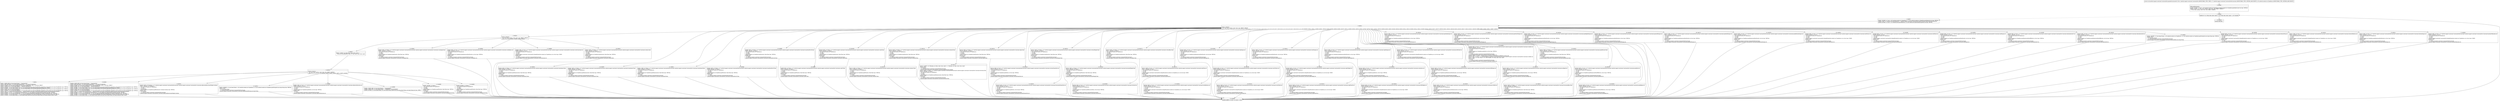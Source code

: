 digraph "CFG forandroid.support.constraint.ConstraintSet.populateConstraint(Landroid\/support\/constraint\/ConstraintSet$Constraint;Landroid\/content\/res\/TypedArray;)V" {
Node_0 [shape=record,label="{0\:\ 0x0000|MTH_ENTER_BLOCK\l|0x0000: INVOKE  (r0 I:int) = (r8 I:android.content.res.TypedArray) android.content.res.TypedArray.getIndexCount():int type: VIRTUAL \l0x0004: CONST  (r1 I:?[int, float, boolean, short, byte, char, OBJECT, ARRAY]) = \l  (0 ?[int, float, boolean, short, byte, char, OBJECT, ARRAY])\l \l}"];
Node_1 [shape=record,label="{1\:\ 0x0005|0x0005: IF  (r1 I:?[int, byte, short, char]) \>= (r0 I:?[int, byte, short, char])  \-\> B:73:0x02df \l}"];
Node_2 [shape=record,label="{2\:\ 0x0007|0x0007: INVOKE  (r2 I:int) = (r8 I:android.content.res.TypedArray), (r1 I:int) android.content.res.TypedArray.getIndex(int):int type: VIRTUAL \l0x000b: SGET  (r3 I:android.util.SparseIntArray) =  android.support.constraint.ConstraintSet.mapToConstant android.util.SparseIntArray \l0x000d: INVOKE  (r3 I:int) = (r3 I:android.util.SparseIntArray), (r2 I:int) android.util.SparseIntArray.get(int):int type: VIRTUAL \l}"];
Node_3 [shape=record,label="{3\:\ 0x0011|0x0011: SWITCH  \l  (r3 I:?[int, float, boolean, short, byte, char, OBJECT, ARRAY])\l k:[1, 2, 3, 4, 5, 6, 7, 8, 9, 10, 11, 12, 13, 14, 15, 16, 17, 18, 19, 20, 21, 22, 23, 24, 25, 26, 27, 28, 29, 30, 31, 32, 33, 34, 35, 36, 37, 38, 39, 40, 41, 42, 43, 44, 45, 46, 47, 48, 49, 50, 51, 52, 53] t:[0x02d3, 0x02ca, 0x02c1, 0x02b8, 0x02b1, 0x02a8, 0x029f, 0x0296, 0x028d, 0x0284, 0x027b, 0x0272, 0x0268, 0x025e, 0x0254, 0x024a, 0x0240, 0x0236, 0x022c, 0x0222, 0x0218, 0x0206, 0x01fc, 0x01f2, 0x01e8, 0x01de, 0x01d4, 0x01ca, 0x01c0, 0x01b6, 0x01ac, 0x01a2, 0x0198, 0x018e, 0x0184, 0x017a, 0x0170, 0x0166, 0x015c, 0x0152, 0x0148, 0x013e, 0x0134, 0x0127, 0x011d, 0x0113, 0x0109, 0x00ff, 0x00f5, 0x00eb, 0x00e1, 0x00d7, 0x00cd] \l}"];
Node_4 [shape=record,label="{4\:\ 0x0014|0x0014: SWITCH  \l  (r3 I:?[int, float, boolean, short, byte, char, OBJECT, ARRAY])\l k:[60, 61, 62, 63] t:[0x00c3, 0x00b9, 0x00af, 0x00a5] \l}"];
Node_5 [shape=record,label="{5\:\ 0x0017|0x0017: CONST  (r4 I:?[int, float, short, byte, char]) = \l  (1065353216(0x3f800000, float:1.0) ?[int, float, short, byte, char])\l \l}"];
Node_6 [shape=record,label="{6\:\ 0x0019|0x0019: SWITCH  \l  (r3 I:?[int, float, boolean, short, byte, char, OBJECT, ARRAY])\l k:[69, 70, 71, 72, 73, 74, 75] t:[0x009d, 0x0095, 0x008c, 0x0082, 0x007a, 0x0070, 0x0046] \l}"];
Node_7 [shape=record,label="{7\:\ 0x001c|0x001c: CONST_STR  (r3 I:java.lang.String) =  \"ConstraintSet\" \l0x001e: NEW_INSTANCE  (r4 I:java.lang.StringBuilder) =  java.lang.StringBuilder \l0x0020: INVOKE  (r4 I:java.lang.StringBuilder) java.lang.StringBuilder.\<init\>():void type: DIRECT \l0x0023: CONST_STR  (r5 I:java.lang.String) =  \"Unknown attribute 0x\" \l0x0025: INVOKE  (r4 I:java.lang.StringBuilder), (r5 I:java.lang.String) java.lang.StringBuilder.append(java.lang.String):java.lang.StringBuilder type: VIRTUAL \l0x0028: INVOKE  (r5 I:java.lang.String) = (r2 I:int) java.lang.Integer.toHexString(int):java.lang.String type: STATIC \l0x002c: INVOKE  (r4 I:java.lang.StringBuilder), (r5 I:java.lang.String) java.lang.StringBuilder.append(java.lang.String):java.lang.StringBuilder type: VIRTUAL \l0x002f: CONST_STR  (r5 I:java.lang.String) =  \"   \" \l0x0031: INVOKE  (r4 I:java.lang.StringBuilder), (r5 I:java.lang.String) java.lang.StringBuilder.append(java.lang.String):java.lang.StringBuilder type: VIRTUAL \l0x0034: SGET  (r5 I:android.util.SparseIntArray) =  android.support.constraint.ConstraintSet.mapToConstant android.util.SparseIntArray \l0x0036: INVOKE  (r2 I:int) = (r5 I:android.util.SparseIntArray), (r2 I:int) android.util.SparseIntArray.get(int):int type: VIRTUAL \l0x003a: INVOKE  (r4 I:java.lang.StringBuilder), (r2 I:int) java.lang.StringBuilder.append(int):java.lang.StringBuilder type: VIRTUAL \l0x003d: INVOKE  (r2 I:java.lang.String) = (r4 I:java.lang.StringBuilder) java.lang.StringBuilder.toString():java.lang.String type: VIRTUAL \l0x0041: INVOKE  (r3 I:java.lang.String), (r2 I:java.lang.String) android.util.Log.w(java.lang.String, java.lang.String):int type: STATIC \l}"];
Node_8 [shape=record,label="{8\:\ 0x0046|0x0046: CONST_STR  (r3 I:java.lang.String) =  \"ConstraintSet\" \l0x0048: NEW_INSTANCE  (r4 I:java.lang.StringBuilder) =  java.lang.StringBuilder \l0x004a: INVOKE  (r4 I:java.lang.StringBuilder) java.lang.StringBuilder.\<init\>():void type: DIRECT \l0x004d: CONST_STR  (r5 I:java.lang.String) =  \"unused attribute 0x\" \l0x004f: INVOKE  (r4 I:java.lang.StringBuilder), (r5 I:java.lang.String) java.lang.StringBuilder.append(java.lang.String):java.lang.StringBuilder type: VIRTUAL \l0x0052: INVOKE  (r5 I:java.lang.String) = (r2 I:int) java.lang.Integer.toHexString(int):java.lang.String type: STATIC \l0x0056: INVOKE  (r4 I:java.lang.StringBuilder), (r5 I:java.lang.String) java.lang.StringBuilder.append(java.lang.String):java.lang.StringBuilder type: VIRTUAL \l0x0059: CONST_STR  (r5 I:java.lang.String) =  \"   \" \l0x005b: INVOKE  (r4 I:java.lang.StringBuilder), (r5 I:java.lang.String) java.lang.StringBuilder.append(java.lang.String):java.lang.StringBuilder type: VIRTUAL \l0x005e: SGET  (r5 I:android.util.SparseIntArray) =  android.support.constraint.ConstraintSet.mapToConstant android.util.SparseIntArray \l0x0060: INVOKE  (r2 I:int) = (r5 I:android.util.SparseIntArray), (r2 I:int) android.util.SparseIntArray.get(int):int type: VIRTUAL \l0x0064: INVOKE  (r4 I:java.lang.StringBuilder), (r2 I:int) java.lang.StringBuilder.append(int):java.lang.StringBuilder type: VIRTUAL \l0x0067: INVOKE  (r2 I:java.lang.String) = (r4 I:java.lang.StringBuilder) java.lang.StringBuilder.toString():java.lang.String type: VIRTUAL \l0x006b: INVOKE  (r3 I:java.lang.String), (r2 I:java.lang.String) android.util.Log.w(java.lang.String, java.lang.String):int type: STATIC \l}"];
Node_9 [shape=record,label="{9\:\ 0x0070|0x0070: IGET  (r3 I:boolean) = (r7 I:android.support.constraint.ConstraintSet$Constraint) android.support.constraint.ConstraintSet.Constraint.mBarrierAllowsGoneWidgets boolean \l0x0072: INVOKE  (r2 I:boolean) = \l  (r8 I:android.content.res.TypedArray)\l  (r2 I:int)\l  (r3 I:boolean)\l android.content.res.TypedArray.getBoolean(int, boolean):boolean type: VIRTUAL \l0x0076: IPUT  \l  (r2 I:boolean)\l  (r7 I:android.support.constraint.ConstraintSet$Constraint)\l android.support.constraint.ConstraintSet.Constraint.mBarrierAllowsGoneWidgets boolean \l}"];
Node_10 [shape=record,label="{10\:\ 0x007a|0x007a: INVOKE  (r2 I:java.lang.String) = (r8 I:android.content.res.TypedArray), (r2 I:int) android.content.res.TypedArray.getString(int):java.lang.String type: VIRTUAL \l0x007e: IPUT  \l  (r2 I:java.lang.String)\l  (r7 I:android.support.constraint.ConstraintSet$Constraint)\l android.support.constraint.ConstraintSet.Constraint.mReferenceIdString java.lang.String \l}"];
Node_11 [shape=record,label="{11\:\ 0x0082|0x0082: IGET  (r3 I:int) = (r7 I:android.support.constraint.ConstraintSet$Constraint) android.support.constraint.ConstraintSet.Constraint.mBarrierDirection int \l0x0084: INVOKE  (r2 I:int) = \l  (r8 I:android.content.res.TypedArray)\l  (r2 I:int)\l  (r3 I:int)\l android.content.res.TypedArray.getInt(int, int):int type: VIRTUAL \l0x0088: IPUT  \l  (r2 I:int)\l  (r7 I:android.support.constraint.ConstraintSet$Constraint)\l android.support.constraint.ConstraintSet.Constraint.mBarrierDirection int \l}"];
Node_12 [shape=record,label="{12\:\ 0x008c|0x008c: CONST_STR  (r2 I:java.lang.String) =  \"ConstraintSet\" \l0x008e: CONST_STR  (r3 I:java.lang.String) =  \"CURRENTLY UNSUPPORTED\" \l0x0090: INVOKE  (r2 I:java.lang.String), (r3 I:java.lang.String) android.util.Log.e(java.lang.String, java.lang.String):int type: STATIC \l}"];
Node_13 [shape=record,label="{13\:\ 0x0095|0x0095: INVOKE  (r2 I:float) = \l  (r8 I:android.content.res.TypedArray)\l  (r2 I:int)\l  (r4 I:float)\l android.content.res.TypedArray.getFloat(int, float):float type: VIRTUAL \l0x0099: IPUT  \l  (r2 I:float)\l  (r7 I:android.support.constraint.ConstraintSet$Constraint)\l android.support.constraint.ConstraintSet.Constraint.heightPercent float \l}"];
Node_14 [shape=record,label="{14\:\ 0x009d|0x009d: INVOKE  (r2 I:float) = \l  (r8 I:android.content.res.TypedArray)\l  (r2 I:int)\l  (r4 I:float)\l android.content.res.TypedArray.getFloat(int, float):float type: VIRTUAL \l0x00a1: IPUT  \l  (r2 I:float)\l  (r7 I:android.support.constraint.ConstraintSet$Constraint)\l android.support.constraint.ConstraintSet.Constraint.widthPercent float \l}"];
Node_15 [shape=record,label="{15\:\ 0x00a5|0x00a5: IGET  (r3 I:float) = (r7 I:android.support.constraint.ConstraintSet$Constraint) android.support.constraint.ConstraintSet.Constraint.circleAngle float \l0x00a7: INVOKE  (r2 I:float) = \l  (r8 I:android.content.res.TypedArray)\l  (r2 I:int)\l  (r3 I:float)\l android.content.res.TypedArray.getFloat(int, float):float type: VIRTUAL \l0x00ab: IPUT  \l  (r2 I:float)\l  (r7 I:android.support.constraint.ConstraintSet$Constraint)\l android.support.constraint.ConstraintSet.Constraint.circleAngle float \l}"];
Node_16 [shape=record,label="{16\:\ 0x00af|0x00af: IGET  (r3 I:int) = (r7 I:android.support.constraint.ConstraintSet$Constraint) android.support.constraint.ConstraintSet.Constraint.circleRadius int \l0x00b1: INVOKE  (r2 I:int) = \l  (r8 I:android.content.res.TypedArray)\l  (r2 I:int)\l  (r3 I:int)\l android.content.res.TypedArray.getDimensionPixelSize(int, int):int type: VIRTUAL \l0x00b5: IPUT  \l  (r2 I:int)\l  (r7 I:android.support.constraint.ConstraintSet$Constraint)\l android.support.constraint.ConstraintSet.Constraint.circleRadius int \l}"];
Node_17 [shape=record,label="{17\:\ 0x00b9|0x00b9: IGET  (r3 I:int) = (r7 I:android.support.constraint.ConstraintSet$Constraint) android.support.constraint.ConstraintSet.Constraint.circleConstraint int \l0x00bb: INVOKE  (r2 I:int) = \l  (r8 I:android.content.res.TypedArray)\l  (r2 I:int)\l  (r3 I:int)\l android.support.constraint.ConstraintSet.lookupID(android.content.res.TypedArray, int, int):int type: STATIC \l0x00bf: IPUT  \l  (r2 I:int)\l  (r7 I:android.support.constraint.ConstraintSet$Constraint)\l android.support.constraint.ConstraintSet.Constraint.circleConstraint int \l}"];
Node_18 [shape=record,label="{18\:\ 0x00c3|0x00c3: IGET  (r3 I:float) = (r7 I:android.support.constraint.ConstraintSet$Constraint) android.support.constraint.ConstraintSet.Constraint.rotation float \l0x00c5: INVOKE  (r2 I:float) = \l  (r8 I:android.content.res.TypedArray)\l  (r2 I:int)\l  (r3 I:float)\l android.content.res.TypedArray.getFloat(int, float):float type: VIRTUAL \l0x00c9: IPUT  \l  (r2 I:float)\l  (r7 I:android.support.constraint.ConstraintSet$Constraint)\l android.support.constraint.ConstraintSet.Constraint.rotation float \l}"];
Node_19 [shape=record,label="{19\:\ 0x00cd|0x00cd: IGET  (r3 I:float) = (r7 I:android.support.constraint.ConstraintSet$Constraint) android.support.constraint.ConstraintSet.Constraint.translationZ float \l0x00cf: INVOKE  (r2 I:float) = \l  (r8 I:android.content.res.TypedArray)\l  (r2 I:int)\l  (r3 I:float)\l android.content.res.TypedArray.getDimension(int, float):float type: VIRTUAL \l0x00d3: IPUT  \l  (r2 I:float)\l  (r7 I:android.support.constraint.ConstraintSet$Constraint)\l android.support.constraint.ConstraintSet.Constraint.translationZ float \l}"];
Node_20 [shape=record,label="{20\:\ 0x00d7|0x00d7: IGET  (r3 I:float) = (r7 I:android.support.constraint.ConstraintSet$Constraint) android.support.constraint.ConstraintSet.Constraint.translationY float \l0x00d9: INVOKE  (r2 I:float) = \l  (r8 I:android.content.res.TypedArray)\l  (r2 I:int)\l  (r3 I:float)\l android.content.res.TypedArray.getDimension(int, float):float type: VIRTUAL \l0x00dd: IPUT  \l  (r2 I:float)\l  (r7 I:android.support.constraint.ConstraintSet$Constraint)\l android.support.constraint.ConstraintSet.Constraint.translationY float \l}"];
Node_21 [shape=record,label="{21\:\ 0x00e1|0x00e1: IGET  (r3 I:float) = (r7 I:android.support.constraint.ConstraintSet$Constraint) android.support.constraint.ConstraintSet.Constraint.translationX float \l0x00e3: INVOKE  (r2 I:float) = \l  (r8 I:android.content.res.TypedArray)\l  (r2 I:int)\l  (r3 I:float)\l android.content.res.TypedArray.getDimension(int, float):float type: VIRTUAL \l0x00e7: IPUT  \l  (r2 I:float)\l  (r7 I:android.support.constraint.ConstraintSet$Constraint)\l android.support.constraint.ConstraintSet.Constraint.translationX float \l}"];
Node_22 [shape=record,label="{22\:\ 0x00eb|0x00eb: IGET  (r3 I:float) = (r7 I:android.support.constraint.ConstraintSet$Constraint) android.support.constraint.ConstraintSet.Constraint.transformPivotY float \l0x00ed: INVOKE  (r2 I:float) = \l  (r8 I:android.content.res.TypedArray)\l  (r2 I:int)\l  (r3 I:float)\l android.content.res.TypedArray.getFloat(int, float):float type: VIRTUAL \l0x00f1: IPUT  \l  (r2 I:float)\l  (r7 I:android.support.constraint.ConstraintSet$Constraint)\l android.support.constraint.ConstraintSet.Constraint.transformPivotY float \l}"];
Node_23 [shape=record,label="{23\:\ 0x00f5|0x00f5: IGET  (r3 I:float) = (r7 I:android.support.constraint.ConstraintSet$Constraint) android.support.constraint.ConstraintSet.Constraint.transformPivotX float \l0x00f7: INVOKE  (r2 I:float) = \l  (r8 I:android.content.res.TypedArray)\l  (r2 I:int)\l  (r3 I:float)\l android.content.res.TypedArray.getFloat(int, float):float type: VIRTUAL \l0x00fb: IPUT  \l  (r2 I:float)\l  (r7 I:android.support.constraint.ConstraintSet$Constraint)\l android.support.constraint.ConstraintSet.Constraint.transformPivotX float \l}"];
Node_24 [shape=record,label="{24\:\ 0x00ff|0x00ff: IGET  (r3 I:float) = (r7 I:android.support.constraint.ConstraintSet$Constraint) android.support.constraint.ConstraintSet.Constraint.scaleY float \l0x0101: INVOKE  (r2 I:float) = \l  (r8 I:android.content.res.TypedArray)\l  (r2 I:int)\l  (r3 I:float)\l android.content.res.TypedArray.getFloat(int, float):float type: VIRTUAL \l0x0105: IPUT  \l  (r2 I:float)\l  (r7 I:android.support.constraint.ConstraintSet$Constraint)\l android.support.constraint.ConstraintSet.Constraint.scaleY float \l}"];
Node_25 [shape=record,label="{25\:\ 0x0109|0x0109: IGET  (r3 I:float) = (r7 I:android.support.constraint.ConstraintSet$Constraint) android.support.constraint.ConstraintSet.Constraint.scaleX float \l0x010b: INVOKE  (r2 I:float) = \l  (r8 I:android.content.res.TypedArray)\l  (r2 I:int)\l  (r3 I:float)\l android.content.res.TypedArray.getFloat(int, float):float type: VIRTUAL \l0x010f: IPUT  \l  (r2 I:float)\l  (r7 I:android.support.constraint.ConstraintSet$Constraint)\l android.support.constraint.ConstraintSet.Constraint.scaleX float \l}"];
Node_26 [shape=record,label="{26\:\ 0x0113|0x0113: IGET  (r3 I:float) = (r7 I:android.support.constraint.ConstraintSet$Constraint) android.support.constraint.ConstraintSet.Constraint.rotationY float \l0x0115: INVOKE  (r2 I:float) = \l  (r8 I:android.content.res.TypedArray)\l  (r2 I:int)\l  (r3 I:float)\l android.content.res.TypedArray.getFloat(int, float):float type: VIRTUAL \l0x0119: IPUT  \l  (r2 I:float)\l  (r7 I:android.support.constraint.ConstraintSet$Constraint)\l android.support.constraint.ConstraintSet.Constraint.rotationY float \l}"];
Node_27 [shape=record,label="{27\:\ 0x011d|0x011d: IGET  (r3 I:float) = (r7 I:android.support.constraint.ConstraintSet$Constraint) android.support.constraint.ConstraintSet.Constraint.rotationX float \l0x011f: INVOKE  (r2 I:float) = \l  (r8 I:android.content.res.TypedArray)\l  (r2 I:int)\l  (r3 I:float)\l android.content.res.TypedArray.getFloat(int, float):float type: VIRTUAL \l0x0123: IPUT  \l  (r2 I:float)\l  (r7 I:android.support.constraint.ConstraintSet$Constraint)\l android.support.constraint.ConstraintSet.Constraint.rotationX float \l}"];
Node_28 [shape=record,label="{28\:\ 0x0127|0x0127: CONST  (r3 I:?[boolean, int, float, short, byte, char]) = (1 ?[boolean, int, float, short, byte, char]) \l0x0128: IPUT  \l  (r3 I:boolean)\l  (r7 I:android.support.constraint.ConstraintSet$Constraint)\l android.support.constraint.ConstraintSet.Constraint.applyElevation boolean \l0x012a: IGET  (r3 I:float) = (r7 I:android.support.constraint.ConstraintSet$Constraint) android.support.constraint.ConstraintSet.Constraint.elevation float \l0x012c: INVOKE  (r2 I:float) = \l  (r8 I:android.content.res.TypedArray)\l  (r2 I:int)\l  (r3 I:float)\l android.content.res.TypedArray.getDimension(int, float):float type: VIRTUAL \l0x0130: IPUT  \l  (r2 I:float)\l  (r7 I:android.support.constraint.ConstraintSet$Constraint)\l android.support.constraint.ConstraintSet.Constraint.elevation float \l}"];
Node_29 [shape=record,label="{29\:\ 0x0134|0x0134: IGET  (r3 I:float) = (r7 I:android.support.constraint.ConstraintSet$Constraint) android.support.constraint.ConstraintSet.Constraint.alpha float \l0x0136: INVOKE  (r2 I:float) = \l  (r8 I:android.content.res.TypedArray)\l  (r2 I:int)\l  (r3 I:float)\l android.content.res.TypedArray.getFloat(int, float):float type: VIRTUAL \l0x013a: IPUT  \l  (r2 I:float)\l  (r7 I:android.support.constraint.ConstraintSet$Constraint)\l android.support.constraint.ConstraintSet.Constraint.alpha float \l}"];
Node_30 [shape=record,label="{30\:\ 0x013e|0x013e: IGET  (r3 I:int) = (r7 I:android.support.constraint.ConstraintSet$Constraint) android.support.constraint.ConstraintSet.Constraint.verticalChainStyle int \l0x0140: INVOKE  (r2 I:int) = \l  (r8 I:android.content.res.TypedArray)\l  (r2 I:int)\l  (r3 I:int)\l android.content.res.TypedArray.getInt(int, int):int type: VIRTUAL \l0x0144: IPUT  \l  (r2 I:int)\l  (r7 I:android.support.constraint.ConstraintSet$Constraint)\l android.support.constraint.ConstraintSet.Constraint.verticalChainStyle int \l}"];
Node_31 [shape=record,label="{31\:\ 0x0148|0x0148: IGET  (r3 I:int) = (r7 I:android.support.constraint.ConstraintSet$Constraint) android.support.constraint.ConstraintSet.Constraint.horizontalChainStyle int \l0x014a: INVOKE  (r2 I:int) = \l  (r8 I:android.content.res.TypedArray)\l  (r2 I:int)\l  (r3 I:int)\l android.content.res.TypedArray.getInt(int, int):int type: VIRTUAL \l0x014e: IPUT  \l  (r2 I:int)\l  (r7 I:android.support.constraint.ConstraintSet$Constraint)\l android.support.constraint.ConstraintSet.Constraint.horizontalChainStyle int \l}"];
Node_32 [shape=record,label="{32\:\ 0x0152|0x0152: IGET  (r3 I:float) = (r7 I:android.support.constraint.ConstraintSet$Constraint) android.support.constraint.ConstraintSet.Constraint.verticalWeight float \l0x0154: INVOKE  (r2 I:float) = \l  (r8 I:android.content.res.TypedArray)\l  (r2 I:int)\l  (r3 I:float)\l android.content.res.TypedArray.getFloat(int, float):float type: VIRTUAL \l0x0158: IPUT  \l  (r2 I:float)\l  (r7 I:android.support.constraint.ConstraintSet$Constraint)\l android.support.constraint.ConstraintSet.Constraint.verticalWeight float \l}"];
Node_33 [shape=record,label="{33\:\ 0x015c|0x015c: IGET  (r3 I:float) = (r7 I:android.support.constraint.ConstraintSet$Constraint) android.support.constraint.ConstraintSet.Constraint.horizontalWeight float \l0x015e: INVOKE  (r2 I:float) = \l  (r8 I:android.content.res.TypedArray)\l  (r2 I:int)\l  (r3 I:float)\l android.content.res.TypedArray.getFloat(int, float):float type: VIRTUAL \l0x0162: IPUT  \l  (r2 I:float)\l  (r7 I:android.support.constraint.ConstraintSet$Constraint)\l android.support.constraint.ConstraintSet.Constraint.horizontalWeight float \l}"];
Node_34 [shape=record,label="{34\:\ 0x0166|0x0166: IGET  (r3 I:int) = (r7 I:android.support.constraint.ConstraintSet$Constraint) android.support.constraint.ConstraintSet.Constraint.mViewId int \l0x0168: INVOKE  (r2 I:int) = \l  (r8 I:android.content.res.TypedArray)\l  (r2 I:int)\l  (r3 I:int)\l android.content.res.TypedArray.getResourceId(int, int):int type: VIRTUAL \l0x016c: IPUT  \l  (r2 I:int)\l  (r7 I:android.support.constraint.ConstraintSet$Constraint)\l android.support.constraint.ConstraintSet.Constraint.mViewId int \l}"];
Node_35 [shape=record,label="{35\:\ 0x0170|0x0170: IGET  (r3 I:float) = (r7 I:android.support.constraint.ConstraintSet$Constraint) android.support.constraint.ConstraintSet.Constraint.verticalBias float \l0x0172: INVOKE  (r2 I:float) = \l  (r8 I:android.content.res.TypedArray)\l  (r2 I:int)\l  (r3 I:float)\l android.content.res.TypedArray.getFloat(int, float):float type: VIRTUAL \l0x0176: IPUT  \l  (r2 I:float)\l  (r7 I:android.support.constraint.ConstraintSet$Constraint)\l android.support.constraint.ConstraintSet.Constraint.verticalBias float \l}"];
Node_36 [shape=record,label="{36\:\ 0x017a|0x017a: IGET  (r3 I:int) = (r7 I:android.support.constraint.ConstraintSet$Constraint) android.support.constraint.ConstraintSet.Constraint.topToTop int \l0x017c: INVOKE  (r2 I:int) = \l  (r8 I:android.content.res.TypedArray)\l  (r2 I:int)\l  (r3 I:int)\l android.support.constraint.ConstraintSet.lookupID(android.content.res.TypedArray, int, int):int type: STATIC \l0x0180: IPUT  \l  (r2 I:int)\l  (r7 I:android.support.constraint.ConstraintSet$Constraint)\l android.support.constraint.ConstraintSet.Constraint.topToTop int \l}"];
Node_37 [shape=record,label="{37\:\ 0x0184|0x0184: IGET  (r3 I:int) = (r7 I:android.support.constraint.ConstraintSet$Constraint) android.support.constraint.ConstraintSet.Constraint.topToBottom int \l0x0186: INVOKE  (r2 I:int) = \l  (r8 I:android.content.res.TypedArray)\l  (r2 I:int)\l  (r3 I:int)\l android.support.constraint.ConstraintSet.lookupID(android.content.res.TypedArray, int, int):int type: STATIC \l0x018a: IPUT  \l  (r2 I:int)\l  (r7 I:android.support.constraint.ConstraintSet$Constraint)\l android.support.constraint.ConstraintSet.Constraint.topToBottom int \l}"];
Node_38 [shape=record,label="{38\:\ 0x018e|0x018e: IGET  (r3 I:int) = (r7 I:android.support.constraint.ConstraintSet$Constraint) android.support.constraint.ConstraintSet.Constraint.topMargin int \l0x0190: INVOKE  (r2 I:int) = \l  (r8 I:android.content.res.TypedArray)\l  (r2 I:int)\l  (r3 I:int)\l android.content.res.TypedArray.getDimensionPixelSize(int, int):int type: VIRTUAL \l0x0194: IPUT  \l  (r2 I:int)\l  (r7 I:android.support.constraint.ConstraintSet$Constraint)\l android.support.constraint.ConstraintSet.Constraint.topMargin int \l}"];
Node_39 [shape=record,label="{39\:\ 0x0198|0x0198: IGET  (r3 I:int) = (r7 I:android.support.constraint.ConstraintSet$Constraint) android.support.constraint.ConstraintSet.Constraint.startToStart int \l0x019a: INVOKE  (r2 I:int) = \l  (r8 I:android.content.res.TypedArray)\l  (r2 I:int)\l  (r3 I:int)\l android.support.constraint.ConstraintSet.lookupID(android.content.res.TypedArray, int, int):int type: STATIC \l0x019e: IPUT  \l  (r2 I:int)\l  (r7 I:android.support.constraint.ConstraintSet$Constraint)\l android.support.constraint.ConstraintSet.Constraint.startToStart int \l}"];
Node_40 [shape=record,label="{40\:\ 0x01a2|0x01a2: IGET  (r3 I:int) = (r7 I:android.support.constraint.ConstraintSet$Constraint) android.support.constraint.ConstraintSet.Constraint.startToEnd int \l0x01a4: INVOKE  (r2 I:int) = \l  (r8 I:android.content.res.TypedArray)\l  (r2 I:int)\l  (r3 I:int)\l android.support.constraint.ConstraintSet.lookupID(android.content.res.TypedArray, int, int):int type: STATIC \l0x01a8: IPUT  \l  (r2 I:int)\l  (r7 I:android.support.constraint.ConstraintSet$Constraint)\l android.support.constraint.ConstraintSet.Constraint.startToEnd int \l}"];
Node_41 [shape=record,label="{41\:\ 0x01ac|0x01ac: IGET  (r3 I:int) = (r7 I:android.support.constraint.ConstraintSet$Constraint) android.support.constraint.ConstraintSet.Constraint.startMargin int \l0x01ae: INVOKE  (r2 I:int) = \l  (r8 I:android.content.res.TypedArray)\l  (r2 I:int)\l  (r3 I:int)\l android.content.res.TypedArray.getDimensionPixelSize(int, int):int type: VIRTUAL \l0x01b2: IPUT  \l  (r2 I:int)\l  (r7 I:android.support.constraint.ConstraintSet$Constraint)\l android.support.constraint.ConstraintSet.Constraint.startMargin int \l}"];
Node_42 [shape=record,label="{42\:\ 0x01b6|0x01b6: IGET  (r3 I:int) = (r7 I:android.support.constraint.ConstraintSet$Constraint) android.support.constraint.ConstraintSet.Constraint.rightToRight int \l0x01b8: INVOKE  (r2 I:int) = \l  (r8 I:android.content.res.TypedArray)\l  (r2 I:int)\l  (r3 I:int)\l android.support.constraint.ConstraintSet.lookupID(android.content.res.TypedArray, int, int):int type: STATIC \l0x01bc: IPUT  \l  (r2 I:int)\l  (r7 I:android.support.constraint.ConstraintSet$Constraint)\l android.support.constraint.ConstraintSet.Constraint.rightToRight int \l}"];
Node_43 [shape=record,label="{43\:\ 0x01c0|0x01c0: IGET  (r3 I:int) = (r7 I:android.support.constraint.ConstraintSet$Constraint) android.support.constraint.ConstraintSet.Constraint.rightToLeft int \l0x01c2: INVOKE  (r2 I:int) = \l  (r8 I:android.content.res.TypedArray)\l  (r2 I:int)\l  (r3 I:int)\l android.support.constraint.ConstraintSet.lookupID(android.content.res.TypedArray, int, int):int type: STATIC \l0x01c6: IPUT  \l  (r2 I:int)\l  (r7 I:android.support.constraint.ConstraintSet$Constraint)\l android.support.constraint.ConstraintSet.Constraint.rightToLeft int \l}"];
Node_44 [shape=record,label="{44\:\ 0x01ca|0x01ca: IGET  (r3 I:int) = (r7 I:android.support.constraint.ConstraintSet$Constraint) android.support.constraint.ConstraintSet.Constraint.rightMargin int \l0x01cc: INVOKE  (r2 I:int) = \l  (r8 I:android.content.res.TypedArray)\l  (r2 I:int)\l  (r3 I:int)\l android.content.res.TypedArray.getDimensionPixelSize(int, int):int type: VIRTUAL \l0x01d0: IPUT  \l  (r2 I:int)\l  (r7 I:android.support.constraint.ConstraintSet$Constraint)\l android.support.constraint.ConstraintSet.Constraint.rightMargin int \l}"];
Node_45 [shape=record,label="{45\:\ 0x01d4|0x01d4: IGET  (r3 I:int) = (r7 I:android.support.constraint.ConstraintSet$Constraint) android.support.constraint.ConstraintSet.Constraint.orientation int \l0x01d6: INVOKE  (r2 I:int) = \l  (r8 I:android.content.res.TypedArray)\l  (r2 I:int)\l  (r3 I:int)\l android.content.res.TypedArray.getInt(int, int):int type: VIRTUAL \l0x01da: IPUT  \l  (r2 I:int)\l  (r7 I:android.support.constraint.ConstraintSet$Constraint)\l android.support.constraint.ConstraintSet.Constraint.orientation int \l}"];
Node_46 [shape=record,label="{46\:\ 0x01de|0x01de: IGET  (r3 I:int) = (r7 I:android.support.constraint.ConstraintSet$Constraint) android.support.constraint.ConstraintSet.Constraint.leftToRight int \l0x01e0: INVOKE  (r2 I:int) = \l  (r8 I:android.content.res.TypedArray)\l  (r2 I:int)\l  (r3 I:int)\l android.support.constraint.ConstraintSet.lookupID(android.content.res.TypedArray, int, int):int type: STATIC \l0x01e4: IPUT  \l  (r2 I:int)\l  (r7 I:android.support.constraint.ConstraintSet$Constraint)\l android.support.constraint.ConstraintSet.Constraint.leftToRight int \l}"];
Node_47 [shape=record,label="{47\:\ 0x01e8|0x01e8: IGET  (r3 I:int) = (r7 I:android.support.constraint.ConstraintSet$Constraint) android.support.constraint.ConstraintSet.Constraint.leftToLeft int \l0x01ea: INVOKE  (r2 I:int) = \l  (r8 I:android.content.res.TypedArray)\l  (r2 I:int)\l  (r3 I:int)\l android.support.constraint.ConstraintSet.lookupID(android.content.res.TypedArray, int, int):int type: STATIC \l0x01ee: IPUT  \l  (r2 I:int)\l  (r7 I:android.support.constraint.ConstraintSet$Constraint)\l android.support.constraint.ConstraintSet.Constraint.leftToLeft int \l}"];
Node_48 [shape=record,label="{48\:\ 0x01f2|0x01f2: IGET  (r3 I:int) = (r7 I:android.support.constraint.ConstraintSet$Constraint) android.support.constraint.ConstraintSet.Constraint.leftMargin int \l0x01f4: INVOKE  (r2 I:int) = \l  (r8 I:android.content.res.TypedArray)\l  (r2 I:int)\l  (r3 I:int)\l android.content.res.TypedArray.getDimensionPixelSize(int, int):int type: VIRTUAL \l0x01f8: IPUT  \l  (r2 I:int)\l  (r7 I:android.support.constraint.ConstraintSet$Constraint)\l android.support.constraint.ConstraintSet.Constraint.leftMargin int \l}"];
Node_49 [shape=record,label="{49\:\ 0x01fc|0x01fc: IGET  (r3 I:int) = (r7 I:android.support.constraint.ConstraintSet$Constraint) android.support.constraint.ConstraintSet.Constraint.mWidth int \l0x01fe: INVOKE  (r2 I:int) = \l  (r8 I:android.content.res.TypedArray)\l  (r2 I:int)\l  (r3 I:int)\l android.content.res.TypedArray.getLayoutDimension(int, int):int type: VIRTUAL \l0x0202: IPUT  \l  (r2 I:int)\l  (r7 I:android.support.constraint.ConstraintSet$Constraint)\l android.support.constraint.ConstraintSet.Constraint.mWidth int \l}"];
Node_50 [shape=record,label="{50\:\ 0x0206|0x0206: IGET  (r3 I:int) = (r7 I:android.support.constraint.ConstraintSet$Constraint) android.support.constraint.ConstraintSet.Constraint.visibility int \l0x0208: INVOKE  (r2 I:int) = \l  (r8 I:android.content.res.TypedArray)\l  (r2 I:int)\l  (r3 I:int)\l android.content.res.TypedArray.getInt(int, int):int type: VIRTUAL \l0x020c: IPUT  \l  (r2 I:int)\l  (r7 I:android.support.constraint.ConstraintSet$Constraint)\l android.support.constraint.ConstraintSet.Constraint.visibility int \l0x020e: SGET  (r2 I:int[]) =  android.support.constraint.ConstraintSet.VISIBILITY_FLAGS int[] \l0x0210: IGET  (r3 I:int) = (r7 I:android.support.constraint.ConstraintSet$Constraint) android.support.constraint.ConstraintSet.Constraint.visibility int \l0x0212: AGET  (r2 I:?[int, float]) = (r2 I:?[int, float][]), (r3 I:?[int, short, byte, char]) \l0x0214: IPUT  \l  (r2 I:int)\l  (r7 I:android.support.constraint.ConstraintSet$Constraint)\l android.support.constraint.ConstraintSet.Constraint.visibility int \l}"];
Node_51 [shape=record,label="{51\:\ 0x0218|0x0218: IGET  (r3 I:int) = (r7 I:android.support.constraint.ConstraintSet$Constraint) android.support.constraint.ConstraintSet.Constraint.mHeight int \l0x021a: INVOKE  (r2 I:int) = \l  (r8 I:android.content.res.TypedArray)\l  (r2 I:int)\l  (r3 I:int)\l android.content.res.TypedArray.getLayoutDimension(int, int):int type: VIRTUAL \l0x021e: IPUT  \l  (r2 I:int)\l  (r7 I:android.support.constraint.ConstraintSet$Constraint)\l android.support.constraint.ConstraintSet.Constraint.mHeight int \l}"];
Node_52 [shape=record,label="{52\:\ 0x0222|0x0222: IGET  (r3 I:float) = (r7 I:android.support.constraint.ConstraintSet$Constraint) android.support.constraint.ConstraintSet.Constraint.horizontalBias float \l0x0224: INVOKE  (r2 I:float) = \l  (r8 I:android.content.res.TypedArray)\l  (r2 I:int)\l  (r3 I:float)\l android.content.res.TypedArray.getFloat(int, float):float type: VIRTUAL \l0x0228: IPUT  \l  (r2 I:float)\l  (r7 I:android.support.constraint.ConstraintSet$Constraint)\l android.support.constraint.ConstraintSet.Constraint.horizontalBias float \l}"];
Node_53 [shape=record,label="{53\:\ 0x022c|0x022c: IGET  (r3 I:float) = (r7 I:android.support.constraint.ConstraintSet$Constraint) android.support.constraint.ConstraintSet.Constraint.guidePercent float \l0x022e: INVOKE  (r2 I:float) = \l  (r8 I:android.content.res.TypedArray)\l  (r2 I:int)\l  (r3 I:float)\l android.content.res.TypedArray.getFloat(int, float):float type: VIRTUAL \l0x0232: IPUT  \l  (r2 I:float)\l  (r7 I:android.support.constraint.ConstraintSet$Constraint)\l android.support.constraint.ConstraintSet.Constraint.guidePercent float \l}"];
Node_54 [shape=record,label="{54\:\ 0x0236|0x0236: IGET  (r3 I:int) = (r7 I:android.support.constraint.ConstraintSet$Constraint) android.support.constraint.ConstraintSet.Constraint.guideEnd int \l0x0238: INVOKE  (r2 I:int) = \l  (r8 I:android.content.res.TypedArray)\l  (r2 I:int)\l  (r3 I:int)\l android.content.res.TypedArray.getDimensionPixelOffset(int, int):int type: VIRTUAL \l0x023c: IPUT  \l  (r2 I:int)\l  (r7 I:android.support.constraint.ConstraintSet$Constraint)\l android.support.constraint.ConstraintSet.Constraint.guideEnd int \l}"];
Node_55 [shape=record,label="{55\:\ 0x0240|0x0240: IGET  (r3 I:int) = (r7 I:android.support.constraint.ConstraintSet$Constraint) android.support.constraint.ConstraintSet.Constraint.guideBegin int \l0x0242: INVOKE  (r2 I:int) = \l  (r8 I:android.content.res.TypedArray)\l  (r2 I:int)\l  (r3 I:int)\l android.content.res.TypedArray.getDimensionPixelOffset(int, int):int type: VIRTUAL \l0x0246: IPUT  \l  (r2 I:int)\l  (r7 I:android.support.constraint.ConstraintSet$Constraint)\l android.support.constraint.ConstraintSet.Constraint.guideBegin int \l}"];
Node_56 [shape=record,label="{56\:\ 0x024a|0x024a: IGET  (r3 I:int) = (r7 I:android.support.constraint.ConstraintSet$Constraint) android.support.constraint.ConstraintSet.Constraint.goneTopMargin int \l0x024c: INVOKE  (r2 I:int) = \l  (r8 I:android.content.res.TypedArray)\l  (r2 I:int)\l  (r3 I:int)\l android.content.res.TypedArray.getDimensionPixelSize(int, int):int type: VIRTUAL \l0x0250: IPUT  \l  (r2 I:int)\l  (r7 I:android.support.constraint.ConstraintSet$Constraint)\l android.support.constraint.ConstraintSet.Constraint.goneTopMargin int \l}"];
Node_57 [shape=record,label="{57\:\ 0x0254|0x0254: IGET  (r3 I:int) = (r7 I:android.support.constraint.ConstraintSet$Constraint) android.support.constraint.ConstraintSet.Constraint.goneStartMargin int \l0x0256: INVOKE  (r2 I:int) = \l  (r8 I:android.content.res.TypedArray)\l  (r2 I:int)\l  (r3 I:int)\l android.content.res.TypedArray.getDimensionPixelSize(int, int):int type: VIRTUAL \l0x025a: IPUT  \l  (r2 I:int)\l  (r7 I:android.support.constraint.ConstraintSet$Constraint)\l android.support.constraint.ConstraintSet.Constraint.goneStartMargin int \l}"];
Node_58 [shape=record,label="{58\:\ 0x025e|0x025e: IGET  (r3 I:int) = (r7 I:android.support.constraint.ConstraintSet$Constraint) android.support.constraint.ConstraintSet.Constraint.goneRightMargin int \l0x0260: INVOKE  (r2 I:int) = \l  (r8 I:android.content.res.TypedArray)\l  (r2 I:int)\l  (r3 I:int)\l android.content.res.TypedArray.getDimensionPixelSize(int, int):int type: VIRTUAL \l0x0264: IPUT  \l  (r2 I:int)\l  (r7 I:android.support.constraint.ConstraintSet$Constraint)\l android.support.constraint.ConstraintSet.Constraint.goneRightMargin int \l}"];
Node_59 [shape=record,label="{59\:\ 0x0268|0x0268: IGET  (r3 I:int) = (r7 I:android.support.constraint.ConstraintSet$Constraint) android.support.constraint.ConstraintSet.Constraint.goneLeftMargin int \l0x026a: INVOKE  (r2 I:int) = \l  (r8 I:android.content.res.TypedArray)\l  (r2 I:int)\l  (r3 I:int)\l android.content.res.TypedArray.getDimensionPixelSize(int, int):int type: VIRTUAL \l0x026e: IPUT  \l  (r2 I:int)\l  (r7 I:android.support.constraint.ConstraintSet$Constraint)\l android.support.constraint.ConstraintSet.Constraint.goneLeftMargin int \l}"];
Node_60 [shape=record,label="{60\:\ 0x0272|0x0272: IGET  (r3 I:int) = (r7 I:android.support.constraint.ConstraintSet$Constraint) android.support.constraint.ConstraintSet.Constraint.goneEndMargin int \l0x0274: INVOKE  (r2 I:int) = \l  (r8 I:android.content.res.TypedArray)\l  (r2 I:int)\l  (r3 I:int)\l android.content.res.TypedArray.getDimensionPixelSize(int, int):int type: VIRTUAL \l0x0278: IPUT  \l  (r2 I:int)\l  (r7 I:android.support.constraint.ConstraintSet$Constraint)\l android.support.constraint.ConstraintSet.Constraint.goneEndMargin int \l}"];
Node_61 [shape=record,label="{61\:\ 0x027b|0x027b: IGET  (r3 I:int) = (r7 I:android.support.constraint.ConstraintSet$Constraint) android.support.constraint.ConstraintSet.Constraint.goneBottomMargin int \l0x027d: INVOKE  (r2 I:int) = \l  (r8 I:android.content.res.TypedArray)\l  (r2 I:int)\l  (r3 I:int)\l android.content.res.TypedArray.getDimensionPixelSize(int, int):int type: VIRTUAL \l0x0281: IPUT  \l  (r2 I:int)\l  (r7 I:android.support.constraint.ConstraintSet$Constraint)\l android.support.constraint.ConstraintSet.Constraint.goneBottomMargin int \l}"];
Node_62 [shape=record,label="{62\:\ 0x0284|0x0284: IGET  (r3 I:int) = (r7 I:android.support.constraint.ConstraintSet$Constraint) android.support.constraint.ConstraintSet.Constraint.endToStart int \l0x0286: INVOKE  (r2 I:int) = \l  (r8 I:android.content.res.TypedArray)\l  (r2 I:int)\l  (r3 I:int)\l android.support.constraint.ConstraintSet.lookupID(android.content.res.TypedArray, int, int):int type: STATIC \l0x028a: IPUT  \l  (r2 I:int)\l  (r7 I:android.support.constraint.ConstraintSet$Constraint)\l android.support.constraint.ConstraintSet.Constraint.endToStart int \l}"];
Node_63 [shape=record,label="{63\:\ 0x028d|0x028d: IGET  (r3 I:int) = (r7 I:android.support.constraint.ConstraintSet$Constraint) android.support.constraint.ConstraintSet.Constraint.endToEnd int \l0x028f: INVOKE  (r2 I:int) = \l  (r8 I:android.content.res.TypedArray)\l  (r2 I:int)\l  (r3 I:int)\l android.support.constraint.ConstraintSet.lookupID(android.content.res.TypedArray, int, int):int type: STATIC \l0x0293: IPUT  \l  (r2 I:int)\l  (r7 I:android.support.constraint.ConstraintSet$Constraint)\l android.support.constraint.ConstraintSet.Constraint.endToEnd int \l}"];
Node_64 [shape=record,label="{64\:\ 0x0296|0x0296: IGET  (r3 I:int) = (r7 I:android.support.constraint.ConstraintSet$Constraint) android.support.constraint.ConstraintSet.Constraint.endMargin int \l0x0298: INVOKE  (r2 I:int) = \l  (r8 I:android.content.res.TypedArray)\l  (r2 I:int)\l  (r3 I:int)\l android.content.res.TypedArray.getDimensionPixelSize(int, int):int type: VIRTUAL \l0x029c: IPUT  \l  (r2 I:int)\l  (r7 I:android.support.constraint.ConstraintSet$Constraint)\l android.support.constraint.ConstraintSet.Constraint.endMargin int \l}"];
Node_65 [shape=record,label="{65\:\ 0x029f|0x029f: IGET  (r3 I:int) = (r7 I:android.support.constraint.ConstraintSet$Constraint) android.support.constraint.ConstraintSet.Constraint.editorAbsoluteY int \l0x02a1: INVOKE  (r2 I:int) = \l  (r8 I:android.content.res.TypedArray)\l  (r2 I:int)\l  (r3 I:int)\l android.content.res.TypedArray.getDimensionPixelOffset(int, int):int type: VIRTUAL \l0x02a5: IPUT  \l  (r2 I:int)\l  (r7 I:android.support.constraint.ConstraintSet$Constraint)\l android.support.constraint.ConstraintSet.Constraint.editorAbsoluteY int \l}"];
Node_66 [shape=record,label="{66\:\ 0x02a8|0x02a8: IGET  (r3 I:int) = (r7 I:android.support.constraint.ConstraintSet$Constraint) android.support.constraint.ConstraintSet.Constraint.editorAbsoluteX int \l0x02aa: INVOKE  (r2 I:int) = \l  (r8 I:android.content.res.TypedArray)\l  (r2 I:int)\l  (r3 I:int)\l android.content.res.TypedArray.getDimensionPixelOffset(int, int):int type: VIRTUAL \l0x02ae: IPUT  \l  (r2 I:int)\l  (r7 I:android.support.constraint.ConstraintSet$Constraint)\l android.support.constraint.ConstraintSet.Constraint.editorAbsoluteX int \l}"];
Node_67 [shape=record,label="{67\:\ 0x02b1|0x02b1: INVOKE  (r2 I:java.lang.String) = (r8 I:android.content.res.TypedArray), (r2 I:int) android.content.res.TypedArray.getString(int):java.lang.String type: VIRTUAL \l0x02b5: IPUT  \l  (r2 I:java.lang.String)\l  (r7 I:android.support.constraint.ConstraintSet$Constraint)\l android.support.constraint.ConstraintSet.Constraint.dimensionRatio java.lang.String \l}"];
Node_68 [shape=record,label="{68\:\ 0x02b8|0x02b8: IGET  (r3 I:int) = (r7 I:android.support.constraint.ConstraintSet$Constraint) android.support.constraint.ConstraintSet.Constraint.bottomToTop int \l0x02ba: INVOKE  (r2 I:int) = \l  (r8 I:android.content.res.TypedArray)\l  (r2 I:int)\l  (r3 I:int)\l android.support.constraint.ConstraintSet.lookupID(android.content.res.TypedArray, int, int):int type: STATIC \l0x02be: IPUT  \l  (r2 I:int)\l  (r7 I:android.support.constraint.ConstraintSet$Constraint)\l android.support.constraint.ConstraintSet.Constraint.bottomToTop int \l}"];
Node_69 [shape=record,label="{69\:\ 0x02c1|0x02c1: IGET  (r3 I:int) = (r7 I:android.support.constraint.ConstraintSet$Constraint) android.support.constraint.ConstraintSet.Constraint.bottomToBottom int \l0x02c3: INVOKE  (r2 I:int) = \l  (r8 I:android.content.res.TypedArray)\l  (r2 I:int)\l  (r3 I:int)\l android.support.constraint.ConstraintSet.lookupID(android.content.res.TypedArray, int, int):int type: STATIC \l0x02c7: IPUT  \l  (r2 I:int)\l  (r7 I:android.support.constraint.ConstraintSet$Constraint)\l android.support.constraint.ConstraintSet.Constraint.bottomToBottom int \l}"];
Node_70 [shape=record,label="{70\:\ 0x02ca|0x02ca: IGET  (r3 I:int) = (r7 I:android.support.constraint.ConstraintSet$Constraint) android.support.constraint.ConstraintSet.Constraint.bottomMargin int \l0x02cc: INVOKE  (r2 I:int) = \l  (r8 I:android.content.res.TypedArray)\l  (r2 I:int)\l  (r3 I:int)\l android.content.res.TypedArray.getDimensionPixelSize(int, int):int type: VIRTUAL \l0x02d0: IPUT  \l  (r2 I:int)\l  (r7 I:android.support.constraint.ConstraintSet$Constraint)\l android.support.constraint.ConstraintSet.Constraint.bottomMargin int \l}"];
Node_71 [shape=record,label="{71\:\ 0x02d3|0x02d3: IGET  (r3 I:int) = (r7 I:android.support.constraint.ConstraintSet$Constraint) android.support.constraint.ConstraintSet.Constraint.baselineToBaseline int \l0x02d5: INVOKE  (r2 I:int) = \l  (r8 I:android.content.res.TypedArray)\l  (r2 I:int)\l  (r3 I:int)\l android.support.constraint.ConstraintSet.lookupID(android.content.res.TypedArray, int, int):int type: STATIC \l0x02d9: IPUT  \l  (r2 I:int)\l  (r7 I:android.support.constraint.ConstraintSet$Constraint)\l android.support.constraint.ConstraintSet.Constraint.baselineToBaseline int \l}"];
Node_72 [shape=record,label="{72\:\ 0x02db|0x02db: ARITH  (r1 I:int) = (r1 I:int) + (1 int) \l}"];
Node_73 [shape=record,label="{73\:\ 0x02df|0x02df: RETURN   \l}"];
MethodNode[shape=record,label="{private void android.support.constraint.ConstraintSet.populateConstraint((r6 'this' I:android.support.constraint.ConstraintSet A[IMMUTABLE_TYPE, THIS]), (r7 I:android.support.constraint.ConstraintSet$Constraint A[IMMUTABLE_TYPE, METHOD_ARGUMENT]), (r8 I:android.content.res.TypedArray A[IMMUTABLE_TYPE, METHOD_ARGUMENT])) }"];
MethodNode -> Node_0;
Node_0 -> Node_1;
Node_1 -> Node_2[style=dashed];
Node_1 -> Node_73;
Node_2 -> Node_3;
Node_3 -> Node_4;
Node_3 -> Node_19;
Node_3 -> Node_20;
Node_3 -> Node_21;
Node_3 -> Node_22;
Node_3 -> Node_23;
Node_3 -> Node_24;
Node_3 -> Node_25;
Node_3 -> Node_26;
Node_3 -> Node_27;
Node_3 -> Node_28;
Node_3 -> Node_29;
Node_3 -> Node_30;
Node_3 -> Node_31;
Node_3 -> Node_32;
Node_3 -> Node_33;
Node_3 -> Node_34;
Node_3 -> Node_35;
Node_3 -> Node_36;
Node_3 -> Node_37;
Node_3 -> Node_38;
Node_3 -> Node_39;
Node_3 -> Node_40;
Node_3 -> Node_41;
Node_3 -> Node_42;
Node_3 -> Node_43;
Node_3 -> Node_44;
Node_3 -> Node_45;
Node_3 -> Node_46;
Node_3 -> Node_47;
Node_3 -> Node_48;
Node_3 -> Node_49;
Node_3 -> Node_50;
Node_3 -> Node_51;
Node_3 -> Node_52;
Node_3 -> Node_53;
Node_3 -> Node_54;
Node_3 -> Node_55;
Node_3 -> Node_56;
Node_3 -> Node_57;
Node_3 -> Node_58;
Node_3 -> Node_59;
Node_3 -> Node_60;
Node_3 -> Node_61;
Node_3 -> Node_62;
Node_3 -> Node_63;
Node_3 -> Node_64;
Node_3 -> Node_65;
Node_3 -> Node_66;
Node_3 -> Node_67;
Node_3 -> Node_68;
Node_3 -> Node_69;
Node_3 -> Node_70;
Node_3 -> Node_71;
Node_4 -> Node_5;
Node_4 -> Node_15;
Node_4 -> Node_16;
Node_4 -> Node_17;
Node_4 -> Node_18;
Node_5 -> Node_6;
Node_6 -> Node_7;
Node_6 -> Node_8;
Node_6 -> Node_9;
Node_6 -> Node_10;
Node_6 -> Node_11;
Node_6 -> Node_12;
Node_6 -> Node_13;
Node_6 -> Node_14;
Node_7 -> Node_72;
Node_8 -> Node_72;
Node_9 -> Node_72;
Node_10 -> Node_72;
Node_11 -> Node_72;
Node_12 -> Node_72;
Node_13 -> Node_72;
Node_14 -> Node_72;
Node_15 -> Node_72;
Node_16 -> Node_72;
Node_17 -> Node_72;
Node_18 -> Node_72;
Node_19 -> Node_72;
Node_20 -> Node_72;
Node_21 -> Node_72;
Node_22 -> Node_72;
Node_23 -> Node_72;
Node_24 -> Node_72;
Node_25 -> Node_72;
Node_26 -> Node_72;
Node_27 -> Node_72;
Node_28 -> Node_72;
Node_29 -> Node_72;
Node_30 -> Node_72;
Node_31 -> Node_72;
Node_32 -> Node_72;
Node_33 -> Node_72;
Node_34 -> Node_72;
Node_35 -> Node_72;
Node_36 -> Node_72;
Node_37 -> Node_72;
Node_38 -> Node_72;
Node_39 -> Node_72;
Node_40 -> Node_72;
Node_41 -> Node_72;
Node_42 -> Node_72;
Node_43 -> Node_72;
Node_44 -> Node_72;
Node_45 -> Node_72;
Node_46 -> Node_72;
Node_47 -> Node_72;
Node_48 -> Node_72;
Node_49 -> Node_72;
Node_50 -> Node_72;
Node_51 -> Node_72;
Node_52 -> Node_72;
Node_53 -> Node_72;
Node_54 -> Node_72;
Node_55 -> Node_72;
Node_56 -> Node_72;
Node_57 -> Node_72;
Node_58 -> Node_72;
Node_59 -> Node_72;
Node_60 -> Node_72;
Node_61 -> Node_72;
Node_62 -> Node_72;
Node_63 -> Node_72;
Node_64 -> Node_72;
Node_65 -> Node_72;
Node_66 -> Node_72;
Node_67 -> Node_72;
Node_68 -> Node_72;
Node_69 -> Node_72;
Node_70 -> Node_72;
Node_71 -> Node_72;
Node_72 -> Node_1;
}


